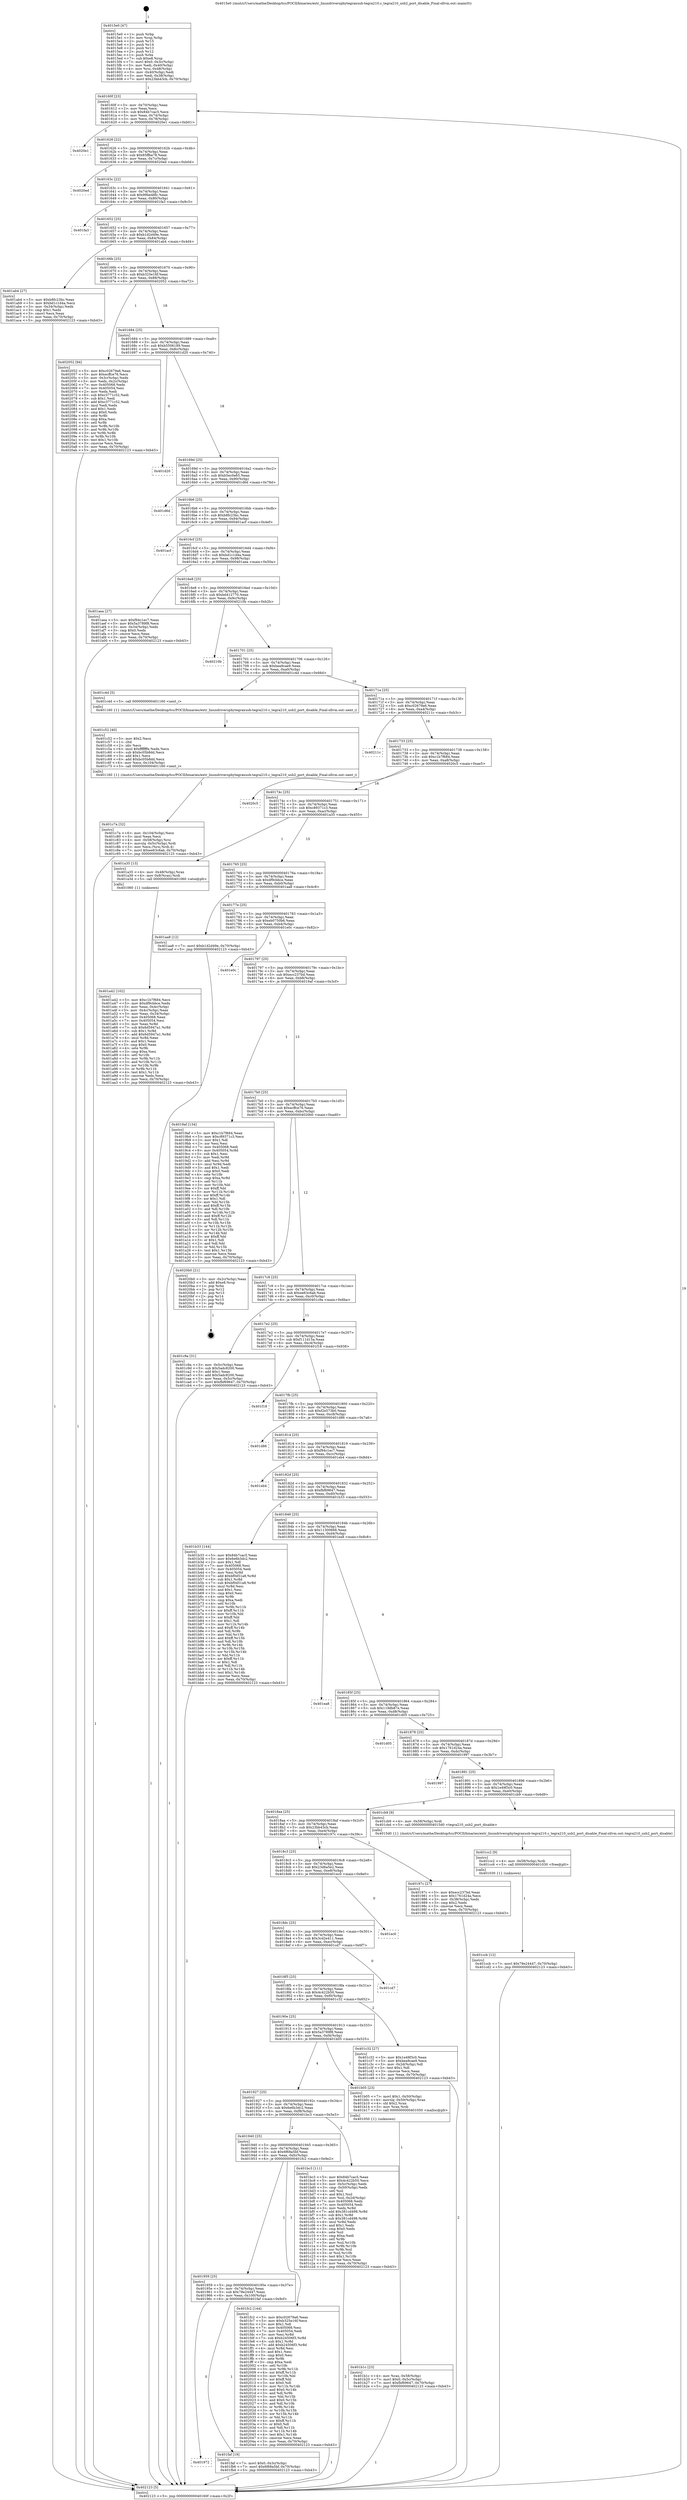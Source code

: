 digraph "0x4015e0" {
  label = "0x4015e0 (/mnt/c/Users/mathe/Desktop/tcc/POCII/binaries/extr_linuxdriversphytegraxusb-tegra210.c_tegra210_usb2_port_disable_Final-ollvm.out::main(0))"
  labelloc = "t"
  node[shape=record]

  Entry [label="",width=0.3,height=0.3,shape=circle,fillcolor=black,style=filled]
  "0x40160f" [label="{
     0x40160f [23]\l
     | [instrs]\l
     &nbsp;&nbsp;0x40160f \<+3\>: mov -0x70(%rbp),%eax\l
     &nbsp;&nbsp;0x401612 \<+2\>: mov %eax,%ecx\l
     &nbsp;&nbsp;0x401614 \<+6\>: sub $0x84b7cac5,%ecx\l
     &nbsp;&nbsp;0x40161a \<+3\>: mov %eax,-0x74(%rbp)\l
     &nbsp;&nbsp;0x40161d \<+3\>: mov %ecx,-0x78(%rbp)\l
     &nbsp;&nbsp;0x401620 \<+6\>: je 00000000004020e1 \<main+0xb01\>\l
  }"]
  "0x4020e1" [label="{
     0x4020e1\l
  }", style=dashed]
  "0x401626" [label="{
     0x401626 [22]\l
     | [instrs]\l
     &nbsp;&nbsp;0x401626 \<+5\>: jmp 000000000040162b \<main+0x4b\>\l
     &nbsp;&nbsp;0x40162b \<+3\>: mov -0x74(%rbp),%eax\l
     &nbsp;&nbsp;0x40162e \<+5\>: sub $0x85ffba78,%eax\l
     &nbsp;&nbsp;0x401633 \<+3\>: mov %eax,-0x7c(%rbp)\l
     &nbsp;&nbsp;0x401636 \<+6\>: je 00000000004020ed \<main+0xb0d\>\l
  }"]
  Exit [label="",width=0.3,height=0.3,shape=circle,fillcolor=black,style=filled,peripheries=2]
  "0x4020ed" [label="{
     0x4020ed\l
  }", style=dashed]
  "0x40163c" [label="{
     0x40163c [22]\l
     | [instrs]\l
     &nbsp;&nbsp;0x40163c \<+5\>: jmp 0000000000401641 \<main+0x61\>\l
     &nbsp;&nbsp;0x401641 \<+3\>: mov -0x74(%rbp),%eax\l
     &nbsp;&nbsp;0x401644 \<+5\>: sub $0x99be48fc,%eax\l
     &nbsp;&nbsp;0x401649 \<+3\>: mov %eax,-0x80(%rbp)\l
     &nbsp;&nbsp;0x40164c \<+6\>: je 0000000000401fa3 \<main+0x9c3\>\l
  }"]
  "0x401972" [label="{
     0x401972\l
  }", style=dashed]
  "0x401fa3" [label="{
     0x401fa3\l
  }", style=dashed]
  "0x401652" [label="{
     0x401652 [25]\l
     | [instrs]\l
     &nbsp;&nbsp;0x401652 \<+5\>: jmp 0000000000401657 \<main+0x77\>\l
     &nbsp;&nbsp;0x401657 \<+3\>: mov -0x74(%rbp),%eax\l
     &nbsp;&nbsp;0x40165a \<+5\>: sub $0xb1d2d49e,%eax\l
     &nbsp;&nbsp;0x40165f \<+6\>: mov %eax,-0x84(%rbp)\l
     &nbsp;&nbsp;0x401665 \<+6\>: je 0000000000401ab4 \<main+0x4d4\>\l
  }"]
  "0x401faf" [label="{
     0x401faf [19]\l
     | [instrs]\l
     &nbsp;&nbsp;0x401faf \<+7\>: movl $0x0,-0x3c(%rbp)\l
     &nbsp;&nbsp;0x401fb6 \<+7\>: movl $0x6f68a5bf,-0x70(%rbp)\l
     &nbsp;&nbsp;0x401fbd \<+5\>: jmp 0000000000402123 \<main+0xb43\>\l
  }"]
  "0x401ab4" [label="{
     0x401ab4 [27]\l
     | [instrs]\l
     &nbsp;&nbsp;0x401ab4 \<+5\>: mov $0xb8fc23bc,%eax\l
     &nbsp;&nbsp;0x401ab9 \<+5\>: mov $0xbd1c1d4a,%ecx\l
     &nbsp;&nbsp;0x401abe \<+3\>: mov -0x34(%rbp),%edx\l
     &nbsp;&nbsp;0x401ac1 \<+3\>: cmp $0x1,%edx\l
     &nbsp;&nbsp;0x401ac4 \<+3\>: cmovl %ecx,%eax\l
     &nbsp;&nbsp;0x401ac7 \<+3\>: mov %eax,-0x70(%rbp)\l
     &nbsp;&nbsp;0x401aca \<+5\>: jmp 0000000000402123 \<main+0xb43\>\l
  }"]
  "0x40166b" [label="{
     0x40166b [25]\l
     | [instrs]\l
     &nbsp;&nbsp;0x40166b \<+5\>: jmp 0000000000401670 \<main+0x90\>\l
     &nbsp;&nbsp;0x401670 \<+3\>: mov -0x74(%rbp),%eax\l
     &nbsp;&nbsp;0x401673 \<+5\>: sub $0xb325e16f,%eax\l
     &nbsp;&nbsp;0x401678 \<+6\>: mov %eax,-0x88(%rbp)\l
     &nbsp;&nbsp;0x40167e \<+6\>: je 0000000000402052 \<main+0xa72\>\l
  }"]
  "0x401959" [label="{
     0x401959 [25]\l
     | [instrs]\l
     &nbsp;&nbsp;0x401959 \<+5\>: jmp 000000000040195e \<main+0x37e\>\l
     &nbsp;&nbsp;0x40195e \<+3\>: mov -0x74(%rbp),%eax\l
     &nbsp;&nbsp;0x401961 \<+5\>: sub $0x78e24447,%eax\l
     &nbsp;&nbsp;0x401966 \<+6\>: mov %eax,-0x100(%rbp)\l
     &nbsp;&nbsp;0x40196c \<+6\>: je 0000000000401faf \<main+0x9cf\>\l
  }"]
  "0x402052" [label="{
     0x402052 [94]\l
     | [instrs]\l
     &nbsp;&nbsp;0x402052 \<+5\>: mov $0xc02679a6,%eax\l
     &nbsp;&nbsp;0x402057 \<+5\>: mov $0xecffce76,%ecx\l
     &nbsp;&nbsp;0x40205c \<+3\>: mov -0x3c(%rbp),%edx\l
     &nbsp;&nbsp;0x40205f \<+3\>: mov %edx,-0x2c(%rbp)\l
     &nbsp;&nbsp;0x402062 \<+7\>: mov 0x405068,%edx\l
     &nbsp;&nbsp;0x402069 \<+7\>: mov 0x405054,%esi\l
     &nbsp;&nbsp;0x402070 \<+2\>: mov %edx,%edi\l
     &nbsp;&nbsp;0x402072 \<+6\>: sub $0xc3771c52,%edi\l
     &nbsp;&nbsp;0x402078 \<+3\>: sub $0x1,%edi\l
     &nbsp;&nbsp;0x40207b \<+6\>: add $0xc3771c52,%edi\l
     &nbsp;&nbsp;0x402081 \<+3\>: imul %edi,%edx\l
     &nbsp;&nbsp;0x402084 \<+3\>: and $0x1,%edx\l
     &nbsp;&nbsp;0x402087 \<+3\>: cmp $0x0,%edx\l
     &nbsp;&nbsp;0x40208a \<+4\>: sete %r8b\l
     &nbsp;&nbsp;0x40208e \<+3\>: cmp $0xa,%esi\l
     &nbsp;&nbsp;0x402091 \<+4\>: setl %r9b\l
     &nbsp;&nbsp;0x402095 \<+3\>: mov %r8b,%r10b\l
     &nbsp;&nbsp;0x402098 \<+3\>: and %r9b,%r10b\l
     &nbsp;&nbsp;0x40209b \<+3\>: xor %r9b,%r8b\l
     &nbsp;&nbsp;0x40209e \<+3\>: or %r8b,%r10b\l
     &nbsp;&nbsp;0x4020a1 \<+4\>: test $0x1,%r10b\l
     &nbsp;&nbsp;0x4020a5 \<+3\>: cmovne %ecx,%eax\l
     &nbsp;&nbsp;0x4020a8 \<+3\>: mov %eax,-0x70(%rbp)\l
     &nbsp;&nbsp;0x4020ab \<+5\>: jmp 0000000000402123 \<main+0xb43\>\l
  }"]
  "0x401684" [label="{
     0x401684 [25]\l
     | [instrs]\l
     &nbsp;&nbsp;0x401684 \<+5\>: jmp 0000000000401689 \<main+0xa9\>\l
     &nbsp;&nbsp;0x401689 \<+3\>: mov -0x74(%rbp),%eax\l
     &nbsp;&nbsp;0x40168c \<+5\>: sub $0xb5506189,%eax\l
     &nbsp;&nbsp;0x401691 \<+6\>: mov %eax,-0x8c(%rbp)\l
     &nbsp;&nbsp;0x401697 \<+6\>: je 0000000000401d20 \<main+0x740\>\l
  }"]
  "0x401fc2" [label="{
     0x401fc2 [144]\l
     | [instrs]\l
     &nbsp;&nbsp;0x401fc2 \<+5\>: mov $0xc02679a6,%eax\l
     &nbsp;&nbsp;0x401fc7 \<+5\>: mov $0xb325e16f,%ecx\l
     &nbsp;&nbsp;0x401fcc \<+2\>: mov $0x1,%dl\l
     &nbsp;&nbsp;0x401fce \<+7\>: mov 0x405068,%esi\l
     &nbsp;&nbsp;0x401fd5 \<+7\>: mov 0x405054,%edi\l
     &nbsp;&nbsp;0x401fdc \<+3\>: mov %esi,%r8d\l
     &nbsp;&nbsp;0x401fdf \<+7\>: sub $0xb24506f3,%r8d\l
     &nbsp;&nbsp;0x401fe6 \<+4\>: sub $0x1,%r8d\l
     &nbsp;&nbsp;0x401fea \<+7\>: add $0xb24506f3,%r8d\l
     &nbsp;&nbsp;0x401ff1 \<+4\>: imul %r8d,%esi\l
     &nbsp;&nbsp;0x401ff5 \<+3\>: and $0x1,%esi\l
     &nbsp;&nbsp;0x401ff8 \<+3\>: cmp $0x0,%esi\l
     &nbsp;&nbsp;0x401ffb \<+4\>: sete %r9b\l
     &nbsp;&nbsp;0x401fff \<+3\>: cmp $0xa,%edi\l
     &nbsp;&nbsp;0x402002 \<+4\>: setl %r10b\l
     &nbsp;&nbsp;0x402006 \<+3\>: mov %r9b,%r11b\l
     &nbsp;&nbsp;0x402009 \<+4\>: xor $0xff,%r11b\l
     &nbsp;&nbsp;0x40200d \<+3\>: mov %r10b,%bl\l
     &nbsp;&nbsp;0x402010 \<+3\>: xor $0xff,%bl\l
     &nbsp;&nbsp;0x402013 \<+3\>: xor $0x0,%dl\l
     &nbsp;&nbsp;0x402016 \<+3\>: mov %r11b,%r14b\l
     &nbsp;&nbsp;0x402019 \<+4\>: and $0x0,%r14b\l
     &nbsp;&nbsp;0x40201d \<+3\>: and %dl,%r9b\l
     &nbsp;&nbsp;0x402020 \<+3\>: mov %bl,%r15b\l
     &nbsp;&nbsp;0x402023 \<+4\>: and $0x0,%r15b\l
     &nbsp;&nbsp;0x402027 \<+3\>: and %dl,%r10b\l
     &nbsp;&nbsp;0x40202a \<+3\>: or %r9b,%r14b\l
     &nbsp;&nbsp;0x40202d \<+3\>: or %r10b,%r15b\l
     &nbsp;&nbsp;0x402030 \<+3\>: xor %r15b,%r14b\l
     &nbsp;&nbsp;0x402033 \<+3\>: or %bl,%r11b\l
     &nbsp;&nbsp;0x402036 \<+4\>: xor $0xff,%r11b\l
     &nbsp;&nbsp;0x40203a \<+3\>: or $0x0,%dl\l
     &nbsp;&nbsp;0x40203d \<+3\>: and %dl,%r11b\l
     &nbsp;&nbsp;0x402040 \<+3\>: or %r11b,%r14b\l
     &nbsp;&nbsp;0x402043 \<+4\>: test $0x1,%r14b\l
     &nbsp;&nbsp;0x402047 \<+3\>: cmovne %ecx,%eax\l
     &nbsp;&nbsp;0x40204a \<+3\>: mov %eax,-0x70(%rbp)\l
     &nbsp;&nbsp;0x40204d \<+5\>: jmp 0000000000402123 \<main+0xb43\>\l
  }"]
  "0x401d20" [label="{
     0x401d20\l
  }", style=dashed]
  "0x40169d" [label="{
     0x40169d [25]\l
     | [instrs]\l
     &nbsp;&nbsp;0x40169d \<+5\>: jmp 00000000004016a2 \<main+0xc2\>\l
     &nbsp;&nbsp;0x4016a2 \<+3\>: mov -0x74(%rbp),%eax\l
     &nbsp;&nbsp;0x4016a5 \<+5\>: sub $0xb5ec0e65,%eax\l
     &nbsp;&nbsp;0x4016aa \<+6\>: mov %eax,-0x90(%rbp)\l
     &nbsp;&nbsp;0x4016b0 \<+6\>: je 0000000000401d6d \<main+0x78d\>\l
  }"]
  "0x401ccb" [label="{
     0x401ccb [12]\l
     | [instrs]\l
     &nbsp;&nbsp;0x401ccb \<+7\>: movl $0x78e24447,-0x70(%rbp)\l
     &nbsp;&nbsp;0x401cd2 \<+5\>: jmp 0000000000402123 \<main+0xb43\>\l
  }"]
  "0x401d6d" [label="{
     0x401d6d\l
  }", style=dashed]
  "0x4016b6" [label="{
     0x4016b6 [25]\l
     | [instrs]\l
     &nbsp;&nbsp;0x4016b6 \<+5\>: jmp 00000000004016bb \<main+0xdb\>\l
     &nbsp;&nbsp;0x4016bb \<+3\>: mov -0x74(%rbp),%eax\l
     &nbsp;&nbsp;0x4016be \<+5\>: sub $0xb8fc23bc,%eax\l
     &nbsp;&nbsp;0x4016c3 \<+6\>: mov %eax,-0x94(%rbp)\l
     &nbsp;&nbsp;0x4016c9 \<+6\>: je 0000000000401acf \<main+0x4ef\>\l
  }"]
  "0x401cc2" [label="{
     0x401cc2 [9]\l
     | [instrs]\l
     &nbsp;&nbsp;0x401cc2 \<+4\>: mov -0x58(%rbp),%rdi\l
     &nbsp;&nbsp;0x401cc6 \<+5\>: call 0000000000401030 \<free@plt\>\l
     | [calls]\l
     &nbsp;&nbsp;0x401030 \{1\} (unknown)\l
  }"]
  "0x401acf" [label="{
     0x401acf\l
  }", style=dashed]
  "0x4016cf" [label="{
     0x4016cf [25]\l
     | [instrs]\l
     &nbsp;&nbsp;0x4016cf \<+5\>: jmp 00000000004016d4 \<main+0xf4\>\l
     &nbsp;&nbsp;0x4016d4 \<+3\>: mov -0x74(%rbp),%eax\l
     &nbsp;&nbsp;0x4016d7 \<+5\>: sub $0xbd1c1d4a,%eax\l
     &nbsp;&nbsp;0x4016dc \<+6\>: mov %eax,-0x98(%rbp)\l
     &nbsp;&nbsp;0x4016e2 \<+6\>: je 0000000000401aea \<main+0x50a\>\l
  }"]
  "0x401c7a" [label="{
     0x401c7a [32]\l
     | [instrs]\l
     &nbsp;&nbsp;0x401c7a \<+6\>: mov -0x104(%rbp),%ecx\l
     &nbsp;&nbsp;0x401c80 \<+3\>: imul %eax,%ecx\l
     &nbsp;&nbsp;0x401c83 \<+4\>: mov -0x58(%rbp),%rsi\l
     &nbsp;&nbsp;0x401c87 \<+4\>: movslq -0x5c(%rbp),%rdi\l
     &nbsp;&nbsp;0x401c8b \<+3\>: mov %ecx,(%rsi,%rdi,4)\l
     &nbsp;&nbsp;0x401c8e \<+7\>: movl $0xee63c6ab,-0x70(%rbp)\l
     &nbsp;&nbsp;0x401c95 \<+5\>: jmp 0000000000402123 \<main+0xb43\>\l
  }"]
  "0x401aea" [label="{
     0x401aea [27]\l
     | [instrs]\l
     &nbsp;&nbsp;0x401aea \<+5\>: mov $0xf94c1ec7,%eax\l
     &nbsp;&nbsp;0x401aef \<+5\>: mov $0x5a3789f8,%ecx\l
     &nbsp;&nbsp;0x401af4 \<+3\>: mov -0x34(%rbp),%edx\l
     &nbsp;&nbsp;0x401af7 \<+3\>: cmp $0x0,%edx\l
     &nbsp;&nbsp;0x401afa \<+3\>: cmove %ecx,%eax\l
     &nbsp;&nbsp;0x401afd \<+3\>: mov %eax,-0x70(%rbp)\l
     &nbsp;&nbsp;0x401b00 \<+5\>: jmp 0000000000402123 \<main+0xb43\>\l
  }"]
  "0x4016e8" [label="{
     0x4016e8 [25]\l
     | [instrs]\l
     &nbsp;&nbsp;0x4016e8 \<+5\>: jmp 00000000004016ed \<main+0x10d\>\l
     &nbsp;&nbsp;0x4016ed \<+3\>: mov -0x74(%rbp),%eax\l
     &nbsp;&nbsp;0x4016f0 \<+5\>: sub $0xbd412770,%eax\l
     &nbsp;&nbsp;0x4016f5 \<+6\>: mov %eax,-0x9c(%rbp)\l
     &nbsp;&nbsp;0x4016fb \<+6\>: je 000000000040210b \<main+0xb2b\>\l
  }"]
  "0x401c52" [label="{
     0x401c52 [40]\l
     | [instrs]\l
     &nbsp;&nbsp;0x401c52 \<+5\>: mov $0x2,%ecx\l
     &nbsp;&nbsp;0x401c57 \<+1\>: cltd\l
     &nbsp;&nbsp;0x401c58 \<+2\>: idiv %ecx\l
     &nbsp;&nbsp;0x401c5a \<+6\>: imul $0xfffffffe,%edx,%ecx\l
     &nbsp;&nbsp;0x401c60 \<+6\>: sub $0xbc05b8dd,%ecx\l
     &nbsp;&nbsp;0x401c66 \<+3\>: add $0x1,%ecx\l
     &nbsp;&nbsp;0x401c69 \<+6\>: add $0xbc05b8dd,%ecx\l
     &nbsp;&nbsp;0x401c6f \<+6\>: mov %ecx,-0x104(%rbp)\l
     &nbsp;&nbsp;0x401c75 \<+5\>: call 0000000000401160 \<next_i\>\l
     | [calls]\l
     &nbsp;&nbsp;0x401160 \{1\} (/mnt/c/Users/mathe/Desktop/tcc/POCII/binaries/extr_linuxdriversphytegraxusb-tegra210.c_tegra210_usb2_port_disable_Final-ollvm.out::next_i)\l
  }"]
  "0x40210b" [label="{
     0x40210b\l
  }", style=dashed]
  "0x401701" [label="{
     0x401701 [25]\l
     | [instrs]\l
     &nbsp;&nbsp;0x401701 \<+5\>: jmp 0000000000401706 \<main+0x126\>\l
     &nbsp;&nbsp;0x401706 \<+3\>: mov -0x74(%rbp),%eax\l
     &nbsp;&nbsp;0x401709 \<+5\>: sub $0xbea9cae9,%eax\l
     &nbsp;&nbsp;0x40170e \<+6\>: mov %eax,-0xa0(%rbp)\l
     &nbsp;&nbsp;0x401714 \<+6\>: je 0000000000401c4d \<main+0x66d\>\l
  }"]
  "0x401940" [label="{
     0x401940 [25]\l
     | [instrs]\l
     &nbsp;&nbsp;0x401940 \<+5\>: jmp 0000000000401945 \<main+0x365\>\l
     &nbsp;&nbsp;0x401945 \<+3\>: mov -0x74(%rbp),%eax\l
     &nbsp;&nbsp;0x401948 \<+5\>: sub $0x6f68a5bf,%eax\l
     &nbsp;&nbsp;0x40194d \<+6\>: mov %eax,-0xfc(%rbp)\l
     &nbsp;&nbsp;0x401953 \<+6\>: je 0000000000401fc2 \<main+0x9e2\>\l
  }"]
  "0x401c4d" [label="{
     0x401c4d [5]\l
     | [instrs]\l
     &nbsp;&nbsp;0x401c4d \<+5\>: call 0000000000401160 \<next_i\>\l
     | [calls]\l
     &nbsp;&nbsp;0x401160 \{1\} (/mnt/c/Users/mathe/Desktop/tcc/POCII/binaries/extr_linuxdriversphytegraxusb-tegra210.c_tegra210_usb2_port_disable_Final-ollvm.out::next_i)\l
  }"]
  "0x40171a" [label="{
     0x40171a [25]\l
     | [instrs]\l
     &nbsp;&nbsp;0x40171a \<+5\>: jmp 000000000040171f \<main+0x13f\>\l
     &nbsp;&nbsp;0x40171f \<+3\>: mov -0x74(%rbp),%eax\l
     &nbsp;&nbsp;0x401722 \<+5\>: sub $0xc02679a6,%eax\l
     &nbsp;&nbsp;0x401727 \<+6\>: mov %eax,-0xa4(%rbp)\l
     &nbsp;&nbsp;0x40172d \<+6\>: je 000000000040211c \<main+0xb3c\>\l
  }"]
  "0x401bc3" [label="{
     0x401bc3 [111]\l
     | [instrs]\l
     &nbsp;&nbsp;0x401bc3 \<+5\>: mov $0x84b7cac5,%eax\l
     &nbsp;&nbsp;0x401bc8 \<+5\>: mov $0x4c422b50,%ecx\l
     &nbsp;&nbsp;0x401bcd \<+3\>: mov -0x5c(%rbp),%edx\l
     &nbsp;&nbsp;0x401bd0 \<+3\>: cmp -0x50(%rbp),%edx\l
     &nbsp;&nbsp;0x401bd3 \<+4\>: setl %sil\l
     &nbsp;&nbsp;0x401bd7 \<+4\>: and $0x1,%sil\l
     &nbsp;&nbsp;0x401bdb \<+4\>: mov %sil,-0x2d(%rbp)\l
     &nbsp;&nbsp;0x401bdf \<+7\>: mov 0x405068,%edx\l
     &nbsp;&nbsp;0x401be6 \<+7\>: mov 0x405054,%edi\l
     &nbsp;&nbsp;0x401bed \<+3\>: mov %edx,%r8d\l
     &nbsp;&nbsp;0x401bf0 \<+7\>: add $0x381cd498,%r8d\l
     &nbsp;&nbsp;0x401bf7 \<+4\>: sub $0x1,%r8d\l
     &nbsp;&nbsp;0x401bfb \<+7\>: sub $0x381cd498,%r8d\l
     &nbsp;&nbsp;0x401c02 \<+4\>: imul %r8d,%edx\l
     &nbsp;&nbsp;0x401c06 \<+3\>: and $0x1,%edx\l
     &nbsp;&nbsp;0x401c09 \<+3\>: cmp $0x0,%edx\l
     &nbsp;&nbsp;0x401c0c \<+4\>: sete %sil\l
     &nbsp;&nbsp;0x401c10 \<+3\>: cmp $0xa,%edi\l
     &nbsp;&nbsp;0x401c13 \<+4\>: setl %r9b\l
     &nbsp;&nbsp;0x401c17 \<+3\>: mov %sil,%r10b\l
     &nbsp;&nbsp;0x401c1a \<+3\>: and %r9b,%r10b\l
     &nbsp;&nbsp;0x401c1d \<+3\>: xor %r9b,%sil\l
     &nbsp;&nbsp;0x401c20 \<+3\>: or %sil,%r10b\l
     &nbsp;&nbsp;0x401c23 \<+4\>: test $0x1,%r10b\l
     &nbsp;&nbsp;0x401c27 \<+3\>: cmovne %ecx,%eax\l
     &nbsp;&nbsp;0x401c2a \<+3\>: mov %eax,-0x70(%rbp)\l
     &nbsp;&nbsp;0x401c2d \<+5\>: jmp 0000000000402123 \<main+0xb43\>\l
  }"]
  "0x40211c" [label="{
     0x40211c\l
  }", style=dashed]
  "0x401733" [label="{
     0x401733 [25]\l
     | [instrs]\l
     &nbsp;&nbsp;0x401733 \<+5\>: jmp 0000000000401738 \<main+0x158\>\l
     &nbsp;&nbsp;0x401738 \<+3\>: mov -0x74(%rbp),%eax\l
     &nbsp;&nbsp;0x40173b \<+5\>: sub $0xc1b7f684,%eax\l
     &nbsp;&nbsp;0x401740 \<+6\>: mov %eax,-0xa8(%rbp)\l
     &nbsp;&nbsp;0x401746 \<+6\>: je 00000000004020c5 \<main+0xae5\>\l
  }"]
  "0x401b1c" [label="{
     0x401b1c [23]\l
     | [instrs]\l
     &nbsp;&nbsp;0x401b1c \<+4\>: mov %rax,-0x58(%rbp)\l
     &nbsp;&nbsp;0x401b20 \<+7\>: movl $0x0,-0x5c(%rbp)\l
     &nbsp;&nbsp;0x401b27 \<+7\>: movl $0xfbf69647,-0x70(%rbp)\l
     &nbsp;&nbsp;0x401b2e \<+5\>: jmp 0000000000402123 \<main+0xb43\>\l
  }"]
  "0x4020c5" [label="{
     0x4020c5\l
  }", style=dashed]
  "0x40174c" [label="{
     0x40174c [25]\l
     | [instrs]\l
     &nbsp;&nbsp;0x40174c \<+5\>: jmp 0000000000401751 \<main+0x171\>\l
     &nbsp;&nbsp;0x401751 \<+3\>: mov -0x74(%rbp),%eax\l
     &nbsp;&nbsp;0x401754 \<+5\>: sub $0xc89371c3,%eax\l
     &nbsp;&nbsp;0x401759 \<+6\>: mov %eax,-0xac(%rbp)\l
     &nbsp;&nbsp;0x40175f \<+6\>: je 0000000000401a35 \<main+0x455\>\l
  }"]
  "0x401927" [label="{
     0x401927 [25]\l
     | [instrs]\l
     &nbsp;&nbsp;0x401927 \<+5\>: jmp 000000000040192c \<main+0x34c\>\l
     &nbsp;&nbsp;0x40192c \<+3\>: mov -0x74(%rbp),%eax\l
     &nbsp;&nbsp;0x40192f \<+5\>: sub $0x6e6b3dc2,%eax\l
     &nbsp;&nbsp;0x401934 \<+6\>: mov %eax,-0xf8(%rbp)\l
     &nbsp;&nbsp;0x40193a \<+6\>: je 0000000000401bc3 \<main+0x5e3\>\l
  }"]
  "0x401a35" [label="{
     0x401a35 [13]\l
     | [instrs]\l
     &nbsp;&nbsp;0x401a35 \<+4\>: mov -0x48(%rbp),%rax\l
     &nbsp;&nbsp;0x401a39 \<+4\>: mov 0x8(%rax),%rdi\l
     &nbsp;&nbsp;0x401a3d \<+5\>: call 0000000000401060 \<atoi@plt\>\l
     | [calls]\l
     &nbsp;&nbsp;0x401060 \{1\} (unknown)\l
  }"]
  "0x401765" [label="{
     0x401765 [25]\l
     | [instrs]\l
     &nbsp;&nbsp;0x401765 \<+5\>: jmp 000000000040176a \<main+0x18a\>\l
     &nbsp;&nbsp;0x40176a \<+3\>: mov -0x74(%rbp),%eax\l
     &nbsp;&nbsp;0x40176d \<+5\>: sub $0xdf9cbbce,%eax\l
     &nbsp;&nbsp;0x401772 \<+6\>: mov %eax,-0xb0(%rbp)\l
     &nbsp;&nbsp;0x401778 \<+6\>: je 0000000000401aa8 \<main+0x4c8\>\l
  }"]
  "0x401b05" [label="{
     0x401b05 [23]\l
     | [instrs]\l
     &nbsp;&nbsp;0x401b05 \<+7\>: movl $0x1,-0x50(%rbp)\l
     &nbsp;&nbsp;0x401b0c \<+4\>: movslq -0x50(%rbp),%rax\l
     &nbsp;&nbsp;0x401b10 \<+4\>: shl $0x2,%rax\l
     &nbsp;&nbsp;0x401b14 \<+3\>: mov %rax,%rdi\l
     &nbsp;&nbsp;0x401b17 \<+5\>: call 0000000000401050 \<malloc@plt\>\l
     | [calls]\l
     &nbsp;&nbsp;0x401050 \{1\} (unknown)\l
  }"]
  "0x401aa8" [label="{
     0x401aa8 [12]\l
     | [instrs]\l
     &nbsp;&nbsp;0x401aa8 \<+7\>: movl $0xb1d2d49e,-0x70(%rbp)\l
     &nbsp;&nbsp;0x401aaf \<+5\>: jmp 0000000000402123 \<main+0xb43\>\l
  }"]
  "0x40177e" [label="{
     0x40177e [25]\l
     | [instrs]\l
     &nbsp;&nbsp;0x40177e \<+5\>: jmp 0000000000401783 \<main+0x1a3\>\l
     &nbsp;&nbsp;0x401783 \<+3\>: mov -0x74(%rbp),%eax\l
     &nbsp;&nbsp;0x401786 \<+5\>: sub $0xeb0750b6,%eax\l
     &nbsp;&nbsp;0x40178b \<+6\>: mov %eax,-0xb4(%rbp)\l
     &nbsp;&nbsp;0x401791 \<+6\>: je 0000000000401e0c \<main+0x82c\>\l
  }"]
  "0x40190e" [label="{
     0x40190e [25]\l
     | [instrs]\l
     &nbsp;&nbsp;0x40190e \<+5\>: jmp 0000000000401913 \<main+0x333\>\l
     &nbsp;&nbsp;0x401913 \<+3\>: mov -0x74(%rbp),%eax\l
     &nbsp;&nbsp;0x401916 \<+5\>: sub $0x5a3789f8,%eax\l
     &nbsp;&nbsp;0x40191b \<+6\>: mov %eax,-0xf4(%rbp)\l
     &nbsp;&nbsp;0x401921 \<+6\>: je 0000000000401b05 \<main+0x525\>\l
  }"]
  "0x401e0c" [label="{
     0x401e0c\l
  }", style=dashed]
  "0x401797" [label="{
     0x401797 [25]\l
     | [instrs]\l
     &nbsp;&nbsp;0x401797 \<+5\>: jmp 000000000040179c \<main+0x1bc\>\l
     &nbsp;&nbsp;0x40179c \<+3\>: mov -0x74(%rbp),%eax\l
     &nbsp;&nbsp;0x40179f \<+5\>: sub $0xecc237bd,%eax\l
     &nbsp;&nbsp;0x4017a4 \<+6\>: mov %eax,-0xb8(%rbp)\l
     &nbsp;&nbsp;0x4017aa \<+6\>: je 00000000004019af \<main+0x3cf\>\l
  }"]
  "0x401c32" [label="{
     0x401c32 [27]\l
     | [instrs]\l
     &nbsp;&nbsp;0x401c32 \<+5\>: mov $0x1e49f3c0,%eax\l
     &nbsp;&nbsp;0x401c37 \<+5\>: mov $0xbea9cae9,%ecx\l
     &nbsp;&nbsp;0x401c3c \<+3\>: mov -0x2d(%rbp),%dl\l
     &nbsp;&nbsp;0x401c3f \<+3\>: test $0x1,%dl\l
     &nbsp;&nbsp;0x401c42 \<+3\>: cmovne %ecx,%eax\l
     &nbsp;&nbsp;0x401c45 \<+3\>: mov %eax,-0x70(%rbp)\l
     &nbsp;&nbsp;0x401c48 \<+5\>: jmp 0000000000402123 \<main+0xb43\>\l
  }"]
  "0x4019af" [label="{
     0x4019af [134]\l
     | [instrs]\l
     &nbsp;&nbsp;0x4019af \<+5\>: mov $0xc1b7f684,%eax\l
     &nbsp;&nbsp;0x4019b4 \<+5\>: mov $0xc89371c3,%ecx\l
     &nbsp;&nbsp;0x4019b9 \<+2\>: mov $0x1,%dl\l
     &nbsp;&nbsp;0x4019bb \<+2\>: xor %esi,%esi\l
     &nbsp;&nbsp;0x4019bd \<+7\>: mov 0x405068,%edi\l
     &nbsp;&nbsp;0x4019c4 \<+8\>: mov 0x405054,%r8d\l
     &nbsp;&nbsp;0x4019cc \<+3\>: sub $0x1,%esi\l
     &nbsp;&nbsp;0x4019cf \<+3\>: mov %edi,%r9d\l
     &nbsp;&nbsp;0x4019d2 \<+3\>: add %esi,%r9d\l
     &nbsp;&nbsp;0x4019d5 \<+4\>: imul %r9d,%edi\l
     &nbsp;&nbsp;0x4019d9 \<+3\>: and $0x1,%edi\l
     &nbsp;&nbsp;0x4019dc \<+3\>: cmp $0x0,%edi\l
     &nbsp;&nbsp;0x4019df \<+4\>: sete %r10b\l
     &nbsp;&nbsp;0x4019e3 \<+4\>: cmp $0xa,%r8d\l
     &nbsp;&nbsp;0x4019e7 \<+4\>: setl %r11b\l
     &nbsp;&nbsp;0x4019eb \<+3\>: mov %r10b,%bl\l
     &nbsp;&nbsp;0x4019ee \<+3\>: xor $0xff,%bl\l
     &nbsp;&nbsp;0x4019f1 \<+3\>: mov %r11b,%r14b\l
     &nbsp;&nbsp;0x4019f4 \<+4\>: xor $0xff,%r14b\l
     &nbsp;&nbsp;0x4019f8 \<+3\>: xor $0x1,%dl\l
     &nbsp;&nbsp;0x4019fb \<+3\>: mov %bl,%r15b\l
     &nbsp;&nbsp;0x4019fe \<+4\>: and $0xff,%r15b\l
     &nbsp;&nbsp;0x401a02 \<+3\>: and %dl,%r10b\l
     &nbsp;&nbsp;0x401a05 \<+3\>: mov %r14b,%r12b\l
     &nbsp;&nbsp;0x401a08 \<+4\>: and $0xff,%r12b\l
     &nbsp;&nbsp;0x401a0c \<+3\>: and %dl,%r11b\l
     &nbsp;&nbsp;0x401a0f \<+3\>: or %r10b,%r15b\l
     &nbsp;&nbsp;0x401a12 \<+3\>: or %r11b,%r12b\l
     &nbsp;&nbsp;0x401a15 \<+3\>: xor %r12b,%r15b\l
     &nbsp;&nbsp;0x401a18 \<+3\>: or %r14b,%bl\l
     &nbsp;&nbsp;0x401a1b \<+3\>: xor $0xff,%bl\l
     &nbsp;&nbsp;0x401a1e \<+3\>: or $0x1,%dl\l
     &nbsp;&nbsp;0x401a21 \<+2\>: and %dl,%bl\l
     &nbsp;&nbsp;0x401a23 \<+3\>: or %bl,%r15b\l
     &nbsp;&nbsp;0x401a26 \<+4\>: test $0x1,%r15b\l
     &nbsp;&nbsp;0x401a2a \<+3\>: cmovne %ecx,%eax\l
     &nbsp;&nbsp;0x401a2d \<+3\>: mov %eax,-0x70(%rbp)\l
     &nbsp;&nbsp;0x401a30 \<+5\>: jmp 0000000000402123 \<main+0xb43\>\l
  }"]
  "0x4017b0" [label="{
     0x4017b0 [25]\l
     | [instrs]\l
     &nbsp;&nbsp;0x4017b0 \<+5\>: jmp 00000000004017b5 \<main+0x1d5\>\l
     &nbsp;&nbsp;0x4017b5 \<+3\>: mov -0x74(%rbp),%eax\l
     &nbsp;&nbsp;0x4017b8 \<+5\>: sub $0xecffce76,%eax\l
     &nbsp;&nbsp;0x4017bd \<+6\>: mov %eax,-0xbc(%rbp)\l
     &nbsp;&nbsp;0x4017c3 \<+6\>: je 00000000004020b0 \<main+0xad0\>\l
  }"]
  "0x4018f5" [label="{
     0x4018f5 [25]\l
     | [instrs]\l
     &nbsp;&nbsp;0x4018f5 \<+5\>: jmp 00000000004018fa \<main+0x31a\>\l
     &nbsp;&nbsp;0x4018fa \<+3\>: mov -0x74(%rbp),%eax\l
     &nbsp;&nbsp;0x4018fd \<+5\>: sub $0x4c422b50,%eax\l
     &nbsp;&nbsp;0x401902 \<+6\>: mov %eax,-0xf0(%rbp)\l
     &nbsp;&nbsp;0x401908 \<+6\>: je 0000000000401c32 \<main+0x652\>\l
  }"]
  "0x4020b0" [label="{
     0x4020b0 [21]\l
     | [instrs]\l
     &nbsp;&nbsp;0x4020b0 \<+3\>: mov -0x2c(%rbp),%eax\l
     &nbsp;&nbsp;0x4020b3 \<+7\>: add $0xe8,%rsp\l
     &nbsp;&nbsp;0x4020ba \<+1\>: pop %rbx\l
     &nbsp;&nbsp;0x4020bb \<+2\>: pop %r12\l
     &nbsp;&nbsp;0x4020bd \<+2\>: pop %r13\l
     &nbsp;&nbsp;0x4020bf \<+2\>: pop %r14\l
     &nbsp;&nbsp;0x4020c1 \<+2\>: pop %r15\l
     &nbsp;&nbsp;0x4020c3 \<+1\>: pop %rbp\l
     &nbsp;&nbsp;0x4020c4 \<+1\>: ret\l
  }"]
  "0x4017c9" [label="{
     0x4017c9 [25]\l
     | [instrs]\l
     &nbsp;&nbsp;0x4017c9 \<+5\>: jmp 00000000004017ce \<main+0x1ee\>\l
     &nbsp;&nbsp;0x4017ce \<+3\>: mov -0x74(%rbp),%eax\l
     &nbsp;&nbsp;0x4017d1 \<+5\>: sub $0xee63c6ab,%eax\l
     &nbsp;&nbsp;0x4017d6 \<+6\>: mov %eax,-0xc0(%rbp)\l
     &nbsp;&nbsp;0x4017dc \<+6\>: je 0000000000401c9a \<main+0x6ba\>\l
  }"]
  "0x401cd7" [label="{
     0x401cd7\l
  }", style=dashed]
  "0x401c9a" [label="{
     0x401c9a [31]\l
     | [instrs]\l
     &nbsp;&nbsp;0x401c9a \<+3\>: mov -0x5c(%rbp),%eax\l
     &nbsp;&nbsp;0x401c9d \<+5\>: sub $0x5adc8200,%eax\l
     &nbsp;&nbsp;0x401ca2 \<+3\>: add $0x1,%eax\l
     &nbsp;&nbsp;0x401ca5 \<+5\>: add $0x5adc8200,%eax\l
     &nbsp;&nbsp;0x401caa \<+3\>: mov %eax,-0x5c(%rbp)\l
     &nbsp;&nbsp;0x401cad \<+7\>: movl $0xfbf69647,-0x70(%rbp)\l
     &nbsp;&nbsp;0x401cb4 \<+5\>: jmp 0000000000402123 \<main+0xb43\>\l
  }"]
  "0x4017e2" [label="{
     0x4017e2 [25]\l
     | [instrs]\l
     &nbsp;&nbsp;0x4017e2 \<+5\>: jmp 00000000004017e7 \<main+0x207\>\l
     &nbsp;&nbsp;0x4017e7 \<+3\>: mov -0x74(%rbp),%eax\l
     &nbsp;&nbsp;0x4017ea \<+5\>: sub $0xf111d15a,%eax\l
     &nbsp;&nbsp;0x4017ef \<+6\>: mov %eax,-0xc4(%rbp)\l
     &nbsp;&nbsp;0x4017f5 \<+6\>: je 0000000000401f18 \<main+0x938\>\l
  }"]
  "0x4018dc" [label="{
     0x4018dc [25]\l
     | [instrs]\l
     &nbsp;&nbsp;0x4018dc \<+5\>: jmp 00000000004018e1 \<main+0x301\>\l
     &nbsp;&nbsp;0x4018e1 \<+3\>: mov -0x74(%rbp),%eax\l
     &nbsp;&nbsp;0x4018e4 \<+5\>: sub $0x3cd2e411,%eax\l
     &nbsp;&nbsp;0x4018e9 \<+6\>: mov %eax,-0xec(%rbp)\l
     &nbsp;&nbsp;0x4018ef \<+6\>: je 0000000000401cd7 \<main+0x6f7\>\l
  }"]
  "0x401f18" [label="{
     0x401f18\l
  }", style=dashed]
  "0x4017fb" [label="{
     0x4017fb [25]\l
     | [instrs]\l
     &nbsp;&nbsp;0x4017fb \<+5\>: jmp 0000000000401800 \<main+0x220\>\l
     &nbsp;&nbsp;0x401800 \<+3\>: mov -0x74(%rbp),%eax\l
     &nbsp;&nbsp;0x401803 \<+5\>: sub $0xf2e573b0,%eax\l
     &nbsp;&nbsp;0x401808 \<+6\>: mov %eax,-0xc8(%rbp)\l
     &nbsp;&nbsp;0x40180e \<+6\>: je 0000000000401d86 \<main+0x7a6\>\l
  }"]
  "0x401ec0" [label="{
     0x401ec0\l
  }", style=dashed]
  "0x401d86" [label="{
     0x401d86\l
  }", style=dashed]
  "0x401814" [label="{
     0x401814 [25]\l
     | [instrs]\l
     &nbsp;&nbsp;0x401814 \<+5\>: jmp 0000000000401819 \<main+0x239\>\l
     &nbsp;&nbsp;0x401819 \<+3\>: mov -0x74(%rbp),%eax\l
     &nbsp;&nbsp;0x40181c \<+5\>: sub $0xf94c1ec7,%eax\l
     &nbsp;&nbsp;0x401821 \<+6\>: mov %eax,-0xcc(%rbp)\l
     &nbsp;&nbsp;0x401827 \<+6\>: je 0000000000401eb4 \<main+0x8d4\>\l
  }"]
  "0x401a42" [label="{
     0x401a42 [102]\l
     | [instrs]\l
     &nbsp;&nbsp;0x401a42 \<+5\>: mov $0xc1b7f684,%ecx\l
     &nbsp;&nbsp;0x401a47 \<+5\>: mov $0xdf9cbbce,%edx\l
     &nbsp;&nbsp;0x401a4c \<+3\>: mov %eax,-0x4c(%rbp)\l
     &nbsp;&nbsp;0x401a4f \<+3\>: mov -0x4c(%rbp),%eax\l
     &nbsp;&nbsp;0x401a52 \<+3\>: mov %eax,-0x34(%rbp)\l
     &nbsp;&nbsp;0x401a55 \<+7\>: mov 0x405068,%eax\l
     &nbsp;&nbsp;0x401a5c \<+7\>: mov 0x405054,%esi\l
     &nbsp;&nbsp;0x401a63 \<+3\>: mov %eax,%r8d\l
     &nbsp;&nbsp;0x401a66 \<+7\>: sub $0x6d5947a1,%r8d\l
     &nbsp;&nbsp;0x401a6d \<+4\>: sub $0x1,%r8d\l
     &nbsp;&nbsp;0x401a71 \<+7\>: add $0x6d5947a1,%r8d\l
     &nbsp;&nbsp;0x401a78 \<+4\>: imul %r8d,%eax\l
     &nbsp;&nbsp;0x401a7c \<+3\>: and $0x1,%eax\l
     &nbsp;&nbsp;0x401a7f \<+3\>: cmp $0x0,%eax\l
     &nbsp;&nbsp;0x401a82 \<+4\>: sete %r9b\l
     &nbsp;&nbsp;0x401a86 \<+3\>: cmp $0xa,%esi\l
     &nbsp;&nbsp;0x401a89 \<+4\>: setl %r10b\l
     &nbsp;&nbsp;0x401a8d \<+3\>: mov %r9b,%r11b\l
     &nbsp;&nbsp;0x401a90 \<+3\>: and %r10b,%r11b\l
     &nbsp;&nbsp;0x401a93 \<+3\>: xor %r10b,%r9b\l
     &nbsp;&nbsp;0x401a96 \<+3\>: or %r9b,%r11b\l
     &nbsp;&nbsp;0x401a99 \<+4\>: test $0x1,%r11b\l
     &nbsp;&nbsp;0x401a9d \<+3\>: cmovne %edx,%ecx\l
     &nbsp;&nbsp;0x401aa0 \<+3\>: mov %ecx,-0x70(%rbp)\l
     &nbsp;&nbsp;0x401aa3 \<+5\>: jmp 0000000000402123 \<main+0xb43\>\l
  }"]
  "0x401eb4" [label="{
     0x401eb4\l
  }", style=dashed]
  "0x40182d" [label="{
     0x40182d [25]\l
     | [instrs]\l
     &nbsp;&nbsp;0x40182d \<+5\>: jmp 0000000000401832 \<main+0x252\>\l
     &nbsp;&nbsp;0x401832 \<+3\>: mov -0x74(%rbp),%eax\l
     &nbsp;&nbsp;0x401835 \<+5\>: sub $0xfbf69647,%eax\l
     &nbsp;&nbsp;0x40183a \<+6\>: mov %eax,-0xd0(%rbp)\l
     &nbsp;&nbsp;0x401840 \<+6\>: je 0000000000401b33 \<main+0x553\>\l
  }"]
  "0x4015e0" [label="{
     0x4015e0 [47]\l
     | [instrs]\l
     &nbsp;&nbsp;0x4015e0 \<+1\>: push %rbp\l
     &nbsp;&nbsp;0x4015e1 \<+3\>: mov %rsp,%rbp\l
     &nbsp;&nbsp;0x4015e4 \<+2\>: push %r15\l
     &nbsp;&nbsp;0x4015e6 \<+2\>: push %r14\l
     &nbsp;&nbsp;0x4015e8 \<+2\>: push %r13\l
     &nbsp;&nbsp;0x4015ea \<+2\>: push %r12\l
     &nbsp;&nbsp;0x4015ec \<+1\>: push %rbx\l
     &nbsp;&nbsp;0x4015ed \<+7\>: sub $0xe8,%rsp\l
     &nbsp;&nbsp;0x4015f4 \<+7\>: movl $0x0,-0x3c(%rbp)\l
     &nbsp;&nbsp;0x4015fb \<+3\>: mov %edi,-0x40(%rbp)\l
     &nbsp;&nbsp;0x4015fe \<+4\>: mov %rsi,-0x48(%rbp)\l
     &nbsp;&nbsp;0x401602 \<+3\>: mov -0x40(%rbp),%edi\l
     &nbsp;&nbsp;0x401605 \<+3\>: mov %edi,-0x38(%rbp)\l
     &nbsp;&nbsp;0x401608 \<+7\>: movl $0x23bb43cb,-0x70(%rbp)\l
  }"]
  "0x401b33" [label="{
     0x401b33 [144]\l
     | [instrs]\l
     &nbsp;&nbsp;0x401b33 \<+5\>: mov $0x84b7cac5,%eax\l
     &nbsp;&nbsp;0x401b38 \<+5\>: mov $0x6e6b3dc2,%ecx\l
     &nbsp;&nbsp;0x401b3d \<+2\>: mov $0x1,%dl\l
     &nbsp;&nbsp;0x401b3f \<+7\>: mov 0x405068,%esi\l
     &nbsp;&nbsp;0x401b46 \<+7\>: mov 0x405054,%edi\l
     &nbsp;&nbsp;0x401b4d \<+3\>: mov %esi,%r8d\l
     &nbsp;&nbsp;0x401b50 \<+7\>: add $0xbf0d51a8,%r8d\l
     &nbsp;&nbsp;0x401b57 \<+4\>: sub $0x1,%r8d\l
     &nbsp;&nbsp;0x401b5b \<+7\>: sub $0xbf0d51a8,%r8d\l
     &nbsp;&nbsp;0x401b62 \<+4\>: imul %r8d,%esi\l
     &nbsp;&nbsp;0x401b66 \<+3\>: and $0x1,%esi\l
     &nbsp;&nbsp;0x401b69 \<+3\>: cmp $0x0,%esi\l
     &nbsp;&nbsp;0x401b6c \<+4\>: sete %r9b\l
     &nbsp;&nbsp;0x401b70 \<+3\>: cmp $0xa,%edi\l
     &nbsp;&nbsp;0x401b73 \<+4\>: setl %r10b\l
     &nbsp;&nbsp;0x401b77 \<+3\>: mov %r9b,%r11b\l
     &nbsp;&nbsp;0x401b7a \<+4\>: xor $0xff,%r11b\l
     &nbsp;&nbsp;0x401b7e \<+3\>: mov %r10b,%bl\l
     &nbsp;&nbsp;0x401b81 \<+3\>: xor $0xff,%bl\l
     &nbsp;&nbsp;0x401b84 \<+3\>: xor $0x1,%dl\l
     &nbsp;&nbsp;0x401b87 \<+3\>: mov %r11b,%r14b\l
     &nbsp;&nbsp;0x401b8a \<+4\>: and $0xff,%r14b\l
     &nbsp;&nbsp;0x401b8e \<+3\>: and %dl,%r9b\l
     &nbsp;&nbsp;0x401b91 \<+3\>: mov %bl,%r15b\l
     &nbsp;&nbsp;0x401b94 \<+4\>: and $0xff,%r15b\l
     &nbsp;&nbsp;0x401b98 \<+3\>: and %dl,%r10b\l
     &nbsp;&nbsp;0x401b9b \<+3\>: or %r9b,%r14b\l
     &nbsp;&nbsp;0x401b9e \<+3\>: or %r10b,%r15b\l
     &nbsp;&nbsp;0x401ba1 \<+3\>: xor %r15b,%r14b\l
     &nbsp;&nbsp;0x401ba4 \<+3\>: or %bl,%r11b\l
     &nbsp;&nbsp;0x401ba7 \<+4\>: xor $0xff,%r11b\l
     &nbsp;&nbsp;0x401bab \<+3\>: or $0x1,%dl\l
     &nbsp;&nbsp;0x401bae \<+3\>: and %dl,%r11b\l
     &nbsp;&nbsp;0x401bb1 \<+3\>: or %r11b,%r14b\l
     &nbsp;&nbsp;0x401bb4 \<+4\>: test $0x1,%r14b\l
     &nbsp;&nbsp;0x401bb8 \<+3\>: cmovne %ecx,%eax\l
     &nbsp;&nbsp;0x401bbb \<+3\>: mov %eax,-0x70(%rbp)\l
     &nbsp;&nbsp;0x401bbe \<+5\>: jmp 0000000000402123 \<main+0xb43\>\l
  }"]
  "0x401846" [label="{
     0x401846 [25]\l
     | [instrs]\l
     &nbsp;&nbsp;0x401846 \<+5\>: jmp 000000000040184b \<main+0x26b\>\l
     &nbsp;&nbsp;0x40184b \<+3\>: mov -0x74(%rbp),%eax\l
     &nbsp;&nbsp;0x40184e \<+5\>: sub $0x11300668,%eax\l
     &nbsp;&nbsp;0x401853 \<+6\>: mov %eax,-0xd4(%rbp)\l
     &nbsp;&nbsp;0x401859 \<+6\>: je 0000000000401ea8 \<main+0x8c8\>\l
  }"]
  "0x402123" [label="{
     0x402123 [5]\l
     | [instrs]\l
     &nbsp;&nbsp;0x402123 \<+5\>: jmp 000000000040160f \<main+0x2f\>\l
  }"]
  "0x401ea8" [label="{
     0x401ea8\l
  }", style=dashed]
  "0x40185f" [label="{
     0x40185f [25]\l
     | [instrs]\l
     &nbsp;&nbsp;0x40185f \<+5\>: jmp 0000000000401864 \<main+0x284\>\l
     &nbsp;&nbsp;0x401864 \<+3\>: mov -0x74(%rbp),%eax\l
     &nbsp;&nbsp;0x401867 \<+5\>: sub $0x119db87e,%eax\l
     &nbsp;&nbsp;0x40186c \<+6\>: mov %eax,-0xd8(%rbp)\l
     &nbsp;&nbsp;0x401872 \<+6\>: je 0000000000401d05 \<main+0x725\>\l
  }"]
  "0x4018c3" [label="{
     0x4018c3 [25]\l
     | [instrs]\l
     &nbsp;&nbsp;0x4018c3 \<+5\>: jmp 00000000004018c8 \<main+0x2e8\>\l
     &nbsp;&nbsp;0x4018c8 \<+3\>: mov -0x74(%rbp),%eax\l
     &nbsp;&nbsp;0x4018cb \<+5\>: sub $0x23d6a5e2,%eax\l
     &nbsp;&nbsp;0x4018d0 \<+6\>: mov %eax,-0xe8(%rbp)\l
     &nbsp;&nbsp;0x4018d6 \<+6\>: je 0000000000401ec0 \<main+0x8e0\>\l
  }"]
  "0x401d05" [label="{
     0x401d05\l
  }", style=dashed]
  "0x401878" [label="{
     0x401878 [25]\l
     | [instrs]\l
     &nbsp;&nbsp;0x401878 \<+5\>: jmp 000000000040187d \<main+0x29d\>\l
     &nbsp;&nbsp;0x40187d \<+3\>: mov -0x74(%rbp),%eax\l
     &nbsp;&nbsp;0x401880 \<+5\>: sub $0x1761d24a,%eax\l
     &nbsp;&nbsp;0x401885 \<+6\>: mov %eax,-0xdc(%rbp)\l
     &nbsp;&nbsp;0x40188b \<+6\>: je 0000000000401997 \<main+0x3b7\>\l
  }"]
  "0x40197c" [label="{
     0x40197c [27]\l
     | [instrs]\l
     &nbsp;&nbsp;0x40197c \<+5\>: mov $0xecc237bd,%eax\l
     &nbsp;&nbsp;0x401981 \<+5\>: mov $0x1761d24a,%ecx\l
     &nbsp;&nbsp;0x401986 \<+3\>: mov -0x38(%rbp),%edx\l
     &nbsp;&nbsp;0x401989 \<+3\>: cmp $0x2,%edx\l
     &nbsp;&nbsp;0x40198c \<+3\>: cmovne %ecx,%eax\l
     &nbsp;&nbsp;0x40198f \<+3\>: mov %eax,-0x70(%rbp)\l
     &nbsp;&nbsp;0x401992 \<+5\>: jmp 0000000000402123 \<main+0xb43\>\l
  }"]
  "0x401997" [label="{
     0x401997\l
  }", style=dashed]
  "0x401891" [label="{
     0x401891 [25]\l
     | [instrs]\l
     &nbsp;&nbsp;0x401891 \<+5\>: jmp 0000000000401896 \<main+0x2b6\>\l
     &nbsp;&nbsp;0x401896 \<+3\>: mov -0x74(%rbp),%eax\l
     &nbsp;&nbsp;0x401899 \<+5\>: sub $0x1e49f3c0,%eax\l
     &nbsp;&nbsp;0x40189e \<+6\>: mov %eax,-0xe0(%rbp)\l
     &nbsp;&nbsp;0x4018a4 \<+6\>: je 0000000000401cb9 \<main+0x6d9\>\l
  }"]
  "0x4018aa" [label="{
     0x4018aa [25]\l
     | [instrs]\l
     &nbsp;&nbsp;0x4018aa \<+5\>: jmp 00000000004018af \<main+0x2cf\>\l
     &nbsp;&nbsp;0x4018af \<+3\>: mov -0x74(%rbp),%eax\l
     &nbsp;&nbsp;0x4018b2 \<+5\>: sub $0x23bb43cb,%eax\l
     &nbsp;&nbsp;0x4018b7 \<+6\>: mov %eax,-0xe4(%rbp)\l
     &nbsp;&nbsp;0x4018bd \<+6\>: je 000000000040197c \<main+0x39c\>\l
  }"]
  "0x401cb9" [label="{
     0x401cb9 [9]\l
     | [instrs]\l
     &nbsp;&nbsp;0x401cb9 \<+4\>: mov -0x58(%rbp),%rdi\l
     &nbsp;&nbsp;0x401cbd \<+5\>: call 00000000004015d0 \<tegra210_usb2_port_disable\>\l
     | [calls]\l
     &nbsp;&nbsp;0x4015d0 \{1\} (/mnt/c/Users/mathe/Desktop/tcc/POCII/binaries/extr_linuxdriversphytegraxusb-tegra210.c_tegra210_usb2_port_disable_Final-ollvm.out::tegra210_usb2_port_disable)\l
  }"]
  Entry -> "0x4015e0" [label=" 1"]
  "0x40160f" -> "0x4020e1" [label=" 0"]
  "0x40160f" -> "0x401626" [label=" 20"]
  "0x4020b0" -> Exit [label=" 1"]
  "0x401626" -> "0x4020ed" [label=" 0"]
  "0x401626" -> "0x40163c" [label=" 20"]
  "0x402052" -> "0x402123" [label=" 1"]
  "0x40163c" -> "0x401fa3" [label=" 0"]
  "0x40163c" -> "0x401652" [label=" 20"]
  "0x401fc2" -> "0x402123" [label=" 1"]
  "0x401652" -> "0x401ab4" [label=" 1"]
  "0x401652" -> "0x40166b" [label=" 19"]
  "0x401faf" -> "0x402123" [label=" 1"]
  "0x40166b" -> "0x402052" [label=" 1"]
  "0x40166b" -> "0x401684" [label=" 18"]
  "0x401959" -> "0x401faf" [label=" 1"]
  "0x401684" -> "0x401d20" [label=" 0"]
  "0x401684" -> "0x40169d" [label=" 18"]
  "0x401959" -> "0x401972" [label=" 0"]
  "0x40169d" -> "0x401d6d" [label=" 0"]
  "0x40169d" -> "0x4016b6" [label=" 18"]
  "0x401940" -> "0x401fc2" [label=" 1"]
  "0x4016b6" -> "0x401acf" [label=" 0"]
  "0x4016b6" -> "0x4016cf" [label=" 18"]
  "0x401940" -> "0x401959" [label=" 1"]
  "0x4016cf" -> "0x401aea" [label=" 1"]
  "0x4016cf" -> "0x4016e8" [label=" 17"]
  "0x401ccb" -> "0x402123" [label=" 1"]
  "0x4016e8" -> "0x40210b" [label=" 0"]
  "0x4016e8" -> "0x401701" [label=" 17"]
  "0x401cc2" -> "0x401ccb" [label=" 1"]
  "0x401701" -> "0x401c4d" [label=" 1"]
  "0x401701" -> "0x40171a" [label=" 16"]
  "0x401cb9" -> "0x401cc2" [label=" 1"]
  "0x40171a" -> "0x40211c" [label=" 0"]
  "0x40171a" -> "0x401733" [label=" 16"]
  "0x401c9a" -> "0x402123" [label=" 1"]
  "0x401733" -> "0x4020c5" [label=" 0"]
  "0x401733" -> "0x40174c" [label=" 16"]
  "0x401c52" -> "0x401c7a" [label=" 1"]
  "0x40174c" -> "0x401a35" [label=" 1"]
  "0x40174c" -> "0x401765" [label=" 15"]
  "0x401c4d" -> "0x401c52" [label=" 1"]
  "0x401765" -> "0x401aa8" [label=" 1"]
  "0x401765" -> "0x40177e" [label=" 14"]
  "0x401c32" -> "0x402123" [label=" 2"]
  "0x40177e" -> "0x401e0c" [label=" 0"]
  "0x40177e" -> "0x401797" [label=" 14"]
  "0x401927" -> "0x401940" [label=" 2"]
  "0x401797" -> "0x4019af" [label=" 1"]
  "0x401797" -> "0x4017b0" [label=" 13"]
  "0x401927" -> "0x401bc3" [label=" 2"]
  "0x4017b0" -> "0x4020b0" [label=" 1"]
  "0x4017b0" -> "0x4017c9" [label=" 12"]
  "0x401b33" -> "0x402123" [label=" 2"]
  "0x4017c9" -> "0x401c9a" [label=" 1"]
  "0x4017c9" -> "0x4017e2" [label=" 11"]
  "0x401b1c" -> "0x402123" [label=" 1"]
  "0x4017e2" -> "0x401f18" [label=" 0"]
  "0x4017e2" -> "0x4017fb" [label=" 11"]
  "0x40190e" -> "0x401927" [label=" 4"]
  "0x4017fb" -> "0x401d86" [label=" 0"]
  "0x4017fb" -> "0x401814" [label=" 11"]
  "0x40190e" -> "0x401b05" [label=" 1"]
  "0x401814" -> "0x401eb4" [label=" 0"]
  "0x401814" -> "0x40182d" [label=" 11"]
  "0x4018f5" -> "0x40190e" [label=" 5"]
  "0x40182d" -> "0x401b33" [label=" 2"]
  "0x40182d" -> "0x401846" [label=" 9"]
  "0x4018f5" -> "0x401c32" [label=" 2"]
  "0x401846" -> "0x401ea8" [label=" 0"]
  "0x401846" -> "0x40185f" [label=" 9"]
  "0x401c7a" -> "0x402123" [label=" 1"]
  "0x40185f" -> "0x401d05" [label=" 0"]
  "0x40185f" -> "0x401878" [label=" 9"]
  "0x4018dc" -> "0x4018f5" [label=" 7"]
  "0x401878" -> "0x401997" [label=" 0"]
  "0x401878" -> "0x401891" [label=" 9"]
  "0x4018dc" -> "0x401cd7" [label=" 0"]
  "0x401891" -> "0x401cb9" [label=" 1"]
  "0x401891" -> "0x4018aa" [label=" 8"]
  "0x401b05" -> "0x401b1c" [label=" 1"]
  "0x4018aa" -> "0x40197c" [label=" 1"]
  "0x4018aa" -> "0x4018c3" [label=" 7"]
  "0x40197c" -> "0x402123" [label=" 1"]
  "0x4015e0" -> "0x40160f" [label=" 1"]
  "0x402123" -> "0x40160f" [label=" 19"]
  "0x4019af" -> "0x402123" [label=" 1"]
  "0x401a35" -> "0x401a42" [label=" 1"]
  "0x401a42" -> "0x402123" [label=" 1"]
  "0x401aa8" -> "0x402123" [label=" 1"]
  "0x401ab4" -> "0x402123" [label=" 1"]
  "0x401aea" -> "0x402123" [label=" 1"]
  "0x401bc3" -> "0x402123" [label=" 2"]
  "0x4018c3" -> "0x401ec0" [label=" 0"]
  "0x4018c3" -> "0x4018dc" [label=" 7"]
}

